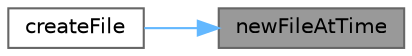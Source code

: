 digraph "newFileAtTime"
{
 // LATEX_PDF_SIZE
  bgcolor="transparent";
  edge [fontname=Helvetica,fontsize=10,labelfontname=Helvetica,labelfontsize=10];
  node [fontname=Helvetica,fontsize=10,shape=box,height=0.2,width=0.4];
  rankdir="RL";
  Node1 [id="Node000001",label="newFileAtTime",height=0.2,width=0.4,color="gray40", fillcolor="grey60", style="filled", fontcolor="black",tooltip=" "];
  Node1 -> Node2 [id="edge1_Node000001_Node000002",dir="back",color="steelblue1",style="solid",tooltip=" "];
  Node2 [id="Node000002",label="createFile",height=0.2,width=0.4,color="grey40", fillcolor="white", style="filled",URL="$classFoam_1_1functionObjects_1_1writeFile.html#a4b5382804bb36bfdb89956e2d090ffdc",tooltip=" "];
}
